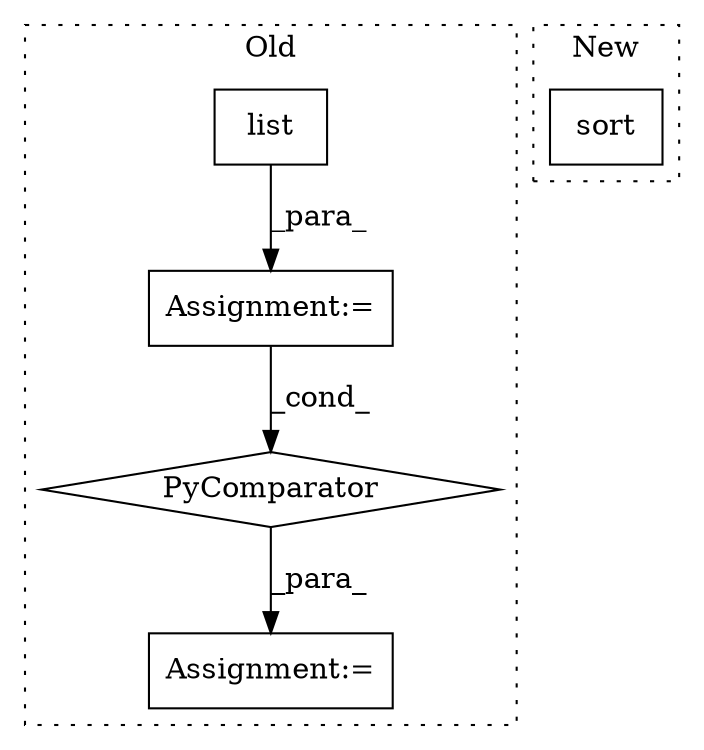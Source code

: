 digraph G {
subgraph cluster0 {
1 [label="list" a="32" s="510,526" l="5,1" shape="box"];
3 [label="Assignment:=" a="7" s="652" l="27" shape="box"];
4 [label="PyComparator" a="113" s="652" l="27" shape="diamond"];
5 [label="Assignment:=" a="7" s="543" l="12" shape="box"];
label = "Old";
style="dotted";
}
subgraph cluster1 {
2 [label="sort" a="32" s="531" l="6" shape="box"];
label = "New";
style="dotted";
}
1 -> 3 [label="_para_"];
3 -> 4 [label="_cond_"];
4 -> 5 [label="_para_"];
}